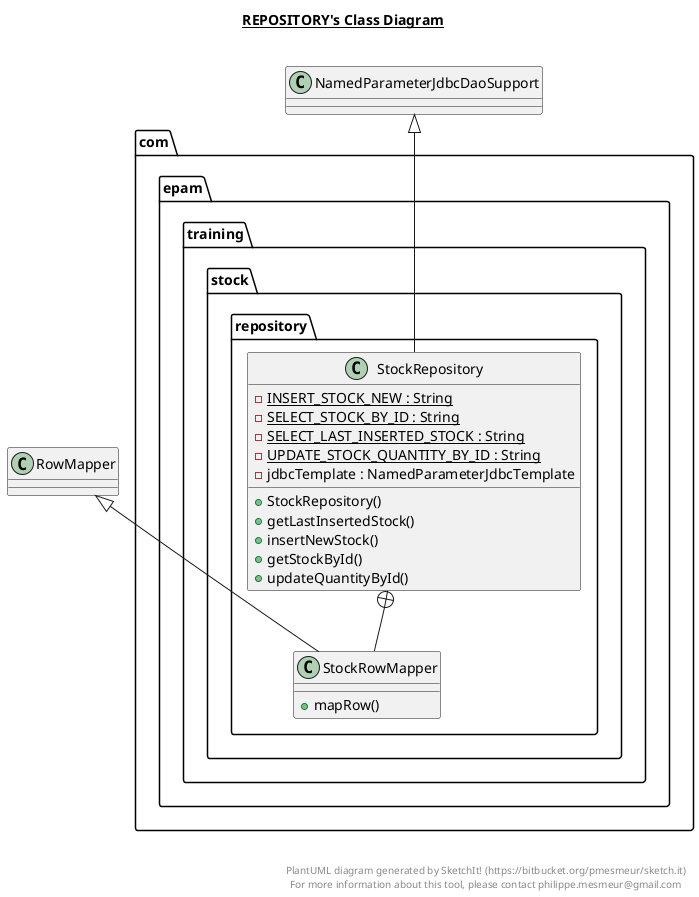 @startuml

title __REPOSITORY's Class Diagram__\n

  package com.epam.training.stock {
    package com.epam.training.stock.repository {
      class StockRepository {
          {static} - INSERT_STOCK_NEW : String
          {static} - SELECT_STOCK_BY_ID : String
          {static} - SELECT_LAST_INSERTED_STOCK : String
          {static} - UPDATE_STOCK_QUANTITY_BY_ID : String
          - jdbcTemplate : NamedParameterJdbcTemplate
          + StockRepository()
          + getLastInsertedStock()
          + insertNewStock()
          + getStockById()
          + updateQuantityById()
      }
    }
  }
  

  package com.epam.training.stock {
    package com.epam.training.stock.repository {
      class StockRowMapper {
          + mapRow()
      }
    }
  }
  

  StockRepository -up-|> NamedParameterJdbcDaoSupport
  StockRepository +-down- StockRowMapper
  StockRowMapper -up-|> RowMapper


right footer


PlantUML diagram generated by SketchIt! (https://bitbucket.org/pmesmeur/sketch.it)
For more information about this tool, please contact philippe.mesmeur@gmail.com
endfooter

@enduml
